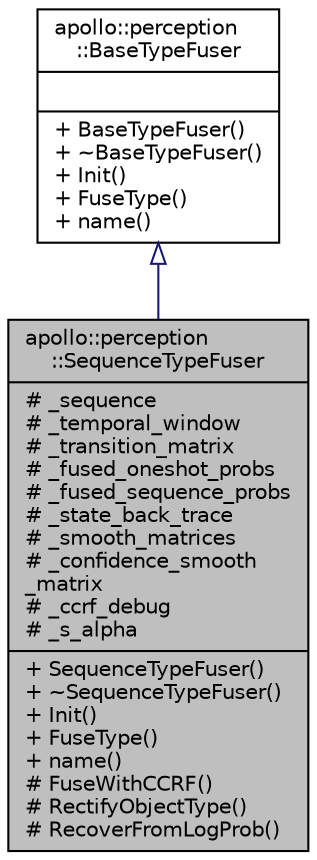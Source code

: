 digraph "apollo::perception::SequenceTypeFuser"
{
  edge [fontname="Helvetica",fontsize="10",labelfontname="Helvetica",labelfontsize="10"];
  node [fontname="Helvetica",fontsize="10",shape=record];
  Node0 [label="{apollo::perception\l::SequenceTypeFuser\n|# _sequence\l# _temporal_window\l# _transition_matrix\l# _fused_oneshot_probs\l# _fused_sequence_probs\l# _state_back_trace\l# _smooth_matrices\l# _confidence_smooth\l_matrix\l# _ccrf_debug\l# _s_alpha\l|+ SequenceTypeFuser()\l+ ~SequenceTypeFuser()\l+ Init()\l+ FuseType()\l+ name()\l# FuseWithCCRF()\l# RectifyObjectType()\l# RecoverFromLogProb()\l}",height=0.2,width=0.4,color="black", fillcolor="grey75", style="filled", fontcolor="black"];
  Node1 -> Node0 [dir="back",color="midnightblue",fontsize="10",style="solid",arrowtail="onormal",fontname="Helvetica"];
  Node1 [label="{apollo::perception\l::BaseTypeFuser\n||+ BaseTypeFuser()\l+ ~BaseTypeFuser()\l+ Init()\l+ FuseType()\l+ name()\l}",height=0.2,width=0.4,color="black", fillcolor="white", style="filled",URL="$classapollo_1_1perception_1_1BaseTypeFuser.html"];
}
